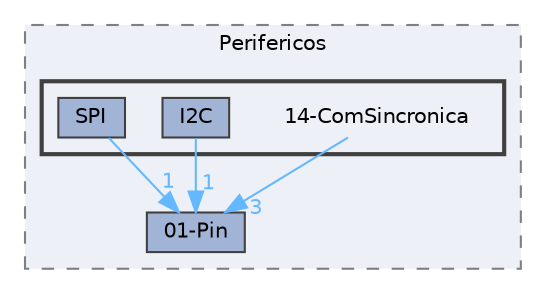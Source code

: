 digraph "E:/Agustin/Escritorio/MCUexpresso/KitLPC845-C++/src/Drivers/Perifericos/14-ComSincronica"
{
 // LATEX_PDF_SIZE
  bgcolor="transparent";
  edge [fontname=Helvetica,fontsize=10,labelfontname=Helvetica,labelfontsize=10];
  node [fontname=Helvetica,fontsize=10,shape=box,height=0.2,width=0.4];
  compound=true
  subgraph clusterdir_fddceb55b13f36ba841fc9095bbfed65 {
    graph [ bgcolor="#edf0f7", pencolor="grey50", label="Perifericos", fontname=Helvetica,fontsize=10 style="filled,dashed", URL="dir_fddceb55b13f36ba841fc9095bbfed65.html",tooltip=""]
  dir_76f9198a53cecf908dbffee67f946b13 [label="01-Pin", fillcolor="#a2b4d6", color="grey25", style="filled", URL="dir_76f9198a53cecf908dbffee67f946b13.html",tooltip=""];
  subgraph clusterdir_b15447bd7b17ec01771ea1f1ab974290 {
    graph [ bgcolor="#edf0f7", pencolor="grey25", label="", fontname=Helvetica,fontsize=10 style="filled,bold", URL="dir_b15447bd7b17ec01771ea1f1ab974290.html",tooltip=""]
    dir_b15447bd7b17ec01771ea1f1ab974290 [shape=plaintext, label="14-ComSincronica"];
  dir_4dea6ca1620db6ca65c036992cb487ae [label="I2C", fillcolor="#a2b4d6", color="grey25", style="filled", URL="dir_4dea6ca1620db6ca65c036992cb487ae.html",tooltip=""];
  dir_57a5ecf2f03f1fddc165b500a315cc89 [label="SPI", fillcolor="#a2b4d6", color="grey25", style="filled", URL="dir_57a5ecf2f03f1fddc165b500a315cc89.html",tooltip=""];
  }
  }
  dir_b15447bd7b17ec01771ea1f1ab974290->dir_76f9198a53cecf908dbffee67f946b13 [headlabel="3", labeldistance=1.5 headhref="dir_000021_000000.html" href="dir_000021_000000.html" color="steelblue1" fontcolor="steelblue1"];
  dir_4dea6ca1620db6ca65c036992cb487ae->dir_76f9198a53cecf908dbffee67f946b13 [headlabel="1", labeldistance=1.5 headhref="dir_000029_000000.html" href="dir_000029_000000.html" color="steelblue1" fontcolor="steelblue1"];
  dir_57a5ecf2f03f1fddc165b500a315cc89->dir_76f9198a53cecf908dbffee67f946b13 [headlabel="1", labeldistance=1.5 headhref="dir_000032_000000.html" href="dir_000032_000000.html" color="steelblue1" fontcolor="steelblue1"];
}
